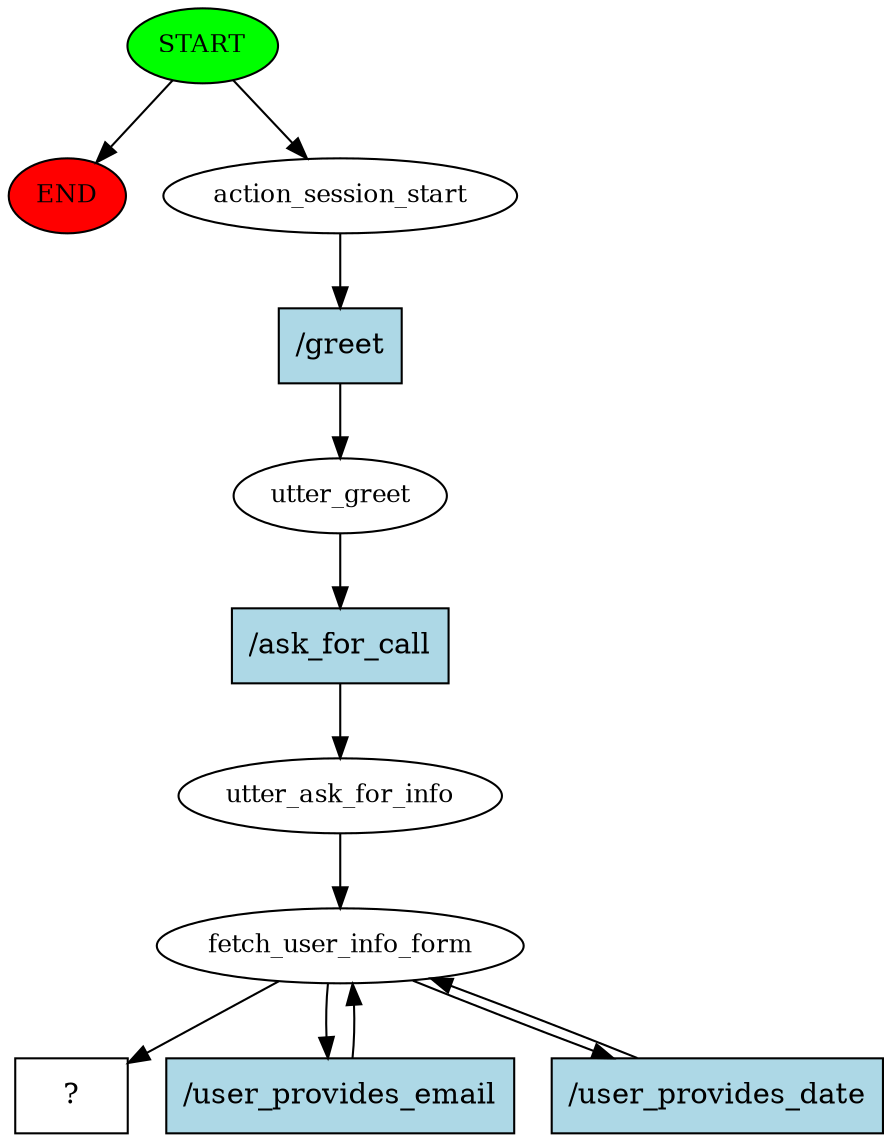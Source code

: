 digraph  {
0 [class="start active", fillcolor=green, fontsize=12, label=START, style=filled];
"-1" [class=end, fillcolor=red, fontsize=12, label=END, style=filled];
1 [class=active, fontsize=12, label=action_session_start];
2 [class=active, fontsize=12, label=utter_greet];
3 [class=active, fontsize=12, label=utter_ask_for_info];
4 [class=active, fontsize=12, label=fetch_user_info_form];
7 [class="intent dashed active", label="  ?  ", shape=rect];
8 [class="intent active", fillcolor=lightblue, label="/greet", shape=rect, style=filled];
9 [class="intent active", fillcolor=lightblue, label="/ask_for_call", shape=rect, style=filled];
10 [class="intent active", fillcolor=lightblue, label="/user_provides_email", shape=rect, style=filled];
11 [class="intent active", fillcolor=lightblue, label="/user_provides_date", shape=rect, style=filled];
0 -> "-1"  [class="", key=NONE, label=""];
0 -> 1  [class=active, key=NONE, label=""];
1 -> 8  [class=active, key=0];
2 -> 9  [class=active, key=0];
3 -> 4  [class=active, key=NONE, label=""];
4 -> 7  [class=active, key=NONE, label=""];
4 -> 10  [class=active, key=0];
4 -> 11  [class=active, key=0];
8 -> 2  [class=active, key=0];
9 -> 3  [class=active, key=0];
10 -> 4  [class=active, key=0];
11 -> 4  [class=active, key=0];
}
